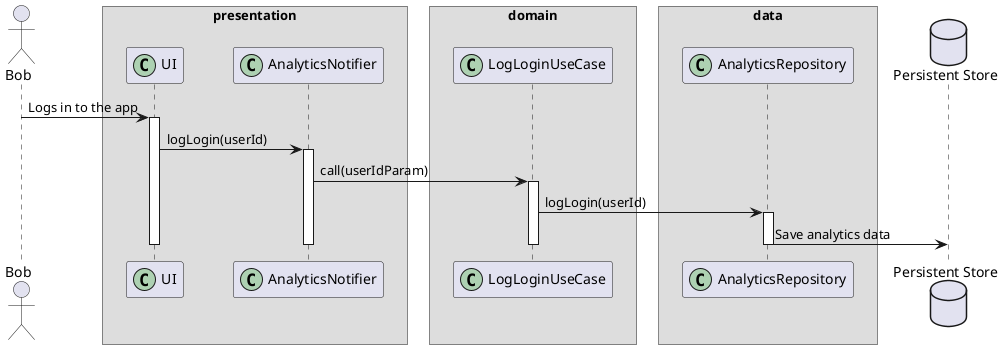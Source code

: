 @startuml web_layers_sequence_diagram
    skinparam ParticipantPadding 20
    skinparam BoxPadding 10

    actor Bob

    box "presentation"
        participant UI << (C,#ADD1B2) >>
        participant AnalyticsNotifier << (C,#ADD1B2) >>
    end box

    box "domain"
        participant LogLoginUseCase << (C,#ADD1B2) >>
    end box

    box "data"
        participant AnalyticsRepository << (C,#ADD1B2) >>
    end box

    database "Persistent Store" as PS

    Bob -> UI : Logs in to the app
    activate UI

    UI -> AnalyticsNotifier : logLogin(userId)
    activate AnalyticsNotifier

    AnalyticsNotifier -> LogLoginUseCase : call(userIdParam)
    activate LogLoginUseCase

    LogLoginUseCase -> AnalyticsRepository : logLogin(userId)
    activate AnalyticsRepository

    AnalyticsRepository -> PS : Save analytics data

    deactivate UI
    deactivate AnalyticsRepository
    deactivate LogLoginUseCase
    deactivate AnalyticsNotifier
@enduml
